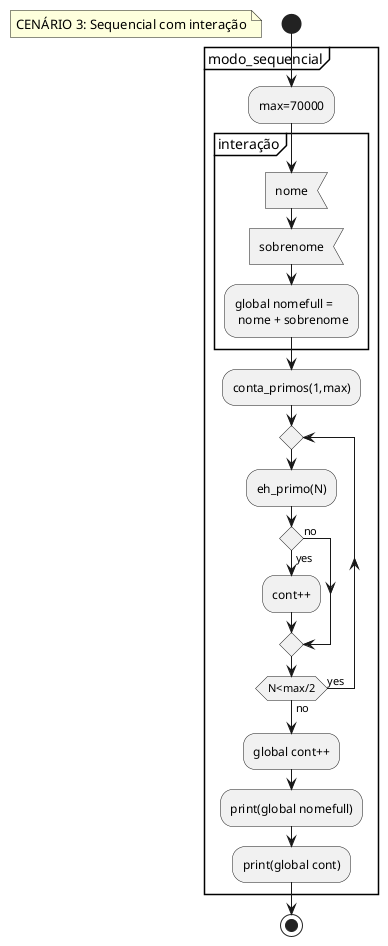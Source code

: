 @startuml
start
floating note: CENÁRIO 3: Sequencial com interação
partition modo_sequencial {
:max=70000;

partition interação {
:nome;<<input>>
:sobrenome;<<input>>
:global nomefull =
 nome + sobrenome;
}
:conta_primos(1,max);
repeat 
  :eh_primo(N);
  if () then (yes)
   :cont++;
  else (no) 
  endif
repeat while (N<max/2) is (yes) not (no)
:global cont++;

:print(global nomefull);
:print(global cont);
}
stop
@enduml
